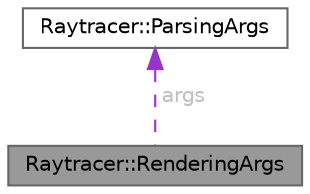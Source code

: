 digraph "Raytracer::RenderingArgs"
{
 // LATEX_PDF_SIZE
  bgcolor="transparent";
  edge [fontname=Helvetica,fontsize=10,labelfontname=Helvetica,labelfontsize=10];
  node [fontname=Helvetica,fontsize=10,shape=box,height=0.2,width=0.4];
  Node1 [id="Node000001",label="Raytracer::RenderingArgs",height=0.2,width=0.4,color="gray40", fillcolor="grey60", style="filled", fontcolor="black",tooltip=" "];
  Node2 -> Node1 [id="edge1_Node000001_Node000002",dir="back",color="darkorchid3",style="dashed",tooltip=" ",label=" args",fontcolor="grey" ];
  Node2 [id="Node000002",label="Raytracer::ParsingArgs",height=0.2,width=0.4,color="gray40", fillcolor="white", style="filled",URL="$classRaytracer_1_1ParsingArgs.html",tooltip="A class to parse and manage command-line arguments for the raytracer application."];
}
